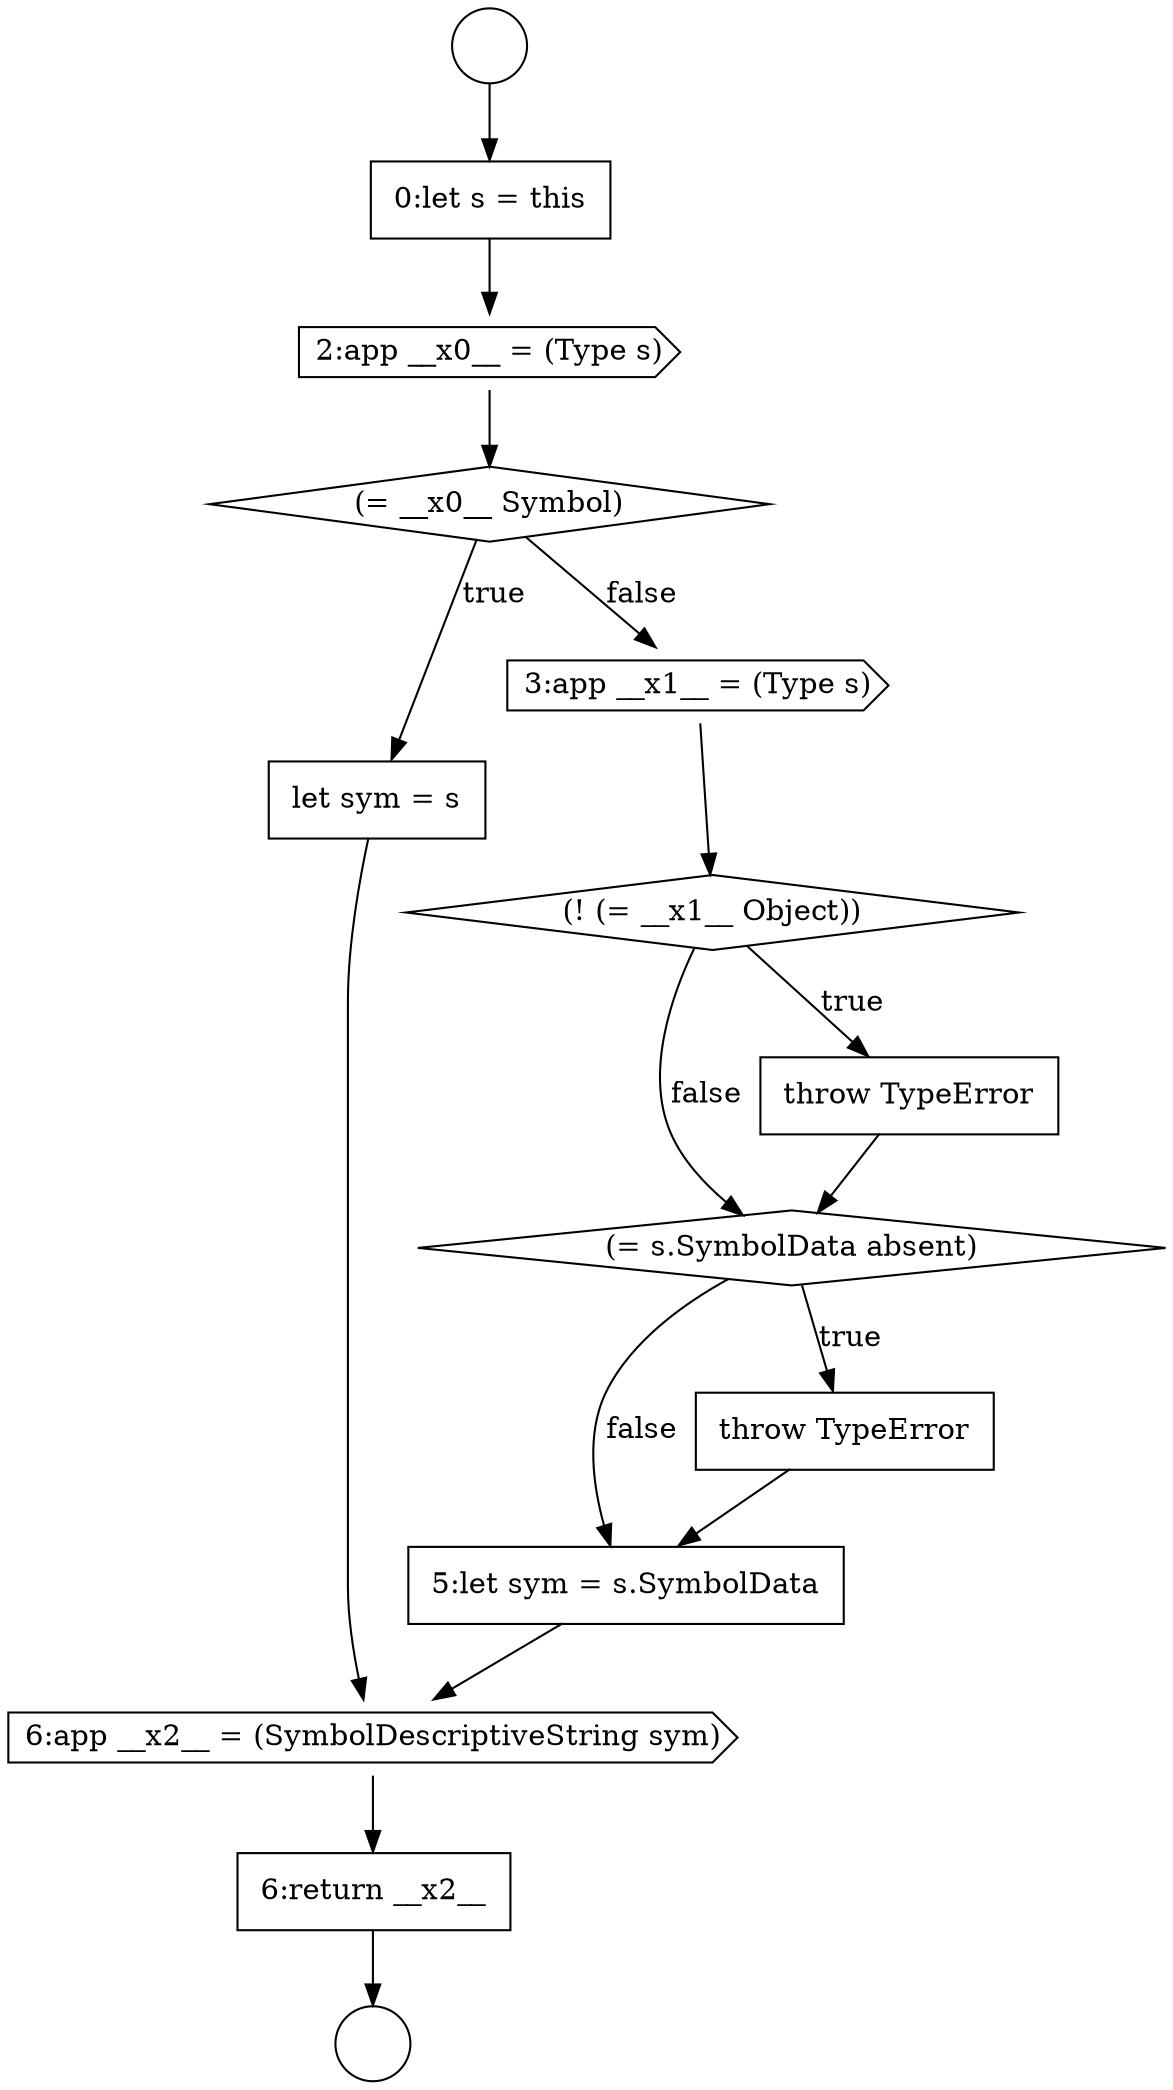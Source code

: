 digraph {
  node10772 [shape=none, margin=0, label=<<font color="black">
    <table border="0" cellborder="1" cellspacing="0" cellpadding="10">
      <tr><td align="left">5:let sym = s.SymbolData</td></tr>
    </table>
  </font>> color="black" fillcolor="white" style=filled]
  node10764 [shape=cds, label=<<font color="black">2:app __x0__ = (Type s)</font>> color="black" fillcolor="white" style=filled]
  node10765 [shape=diamond, label=<<font color="black">(= __x0__ Symbol)</font>> color="black" fillcolor="white" style=filled]
  node10771 [shape=none, margin=0, label=<<font color="black">
    <table border="0" cellborder="1" cellspacing="0" cellpadding="10">
      <tr><td align="left">throw TypeError</td></tr>
    </table>
  </font>> color="black" fillcolor="white" style=filled]
  node10761 [shape=circle label=" " color="black" fillcolor="white" style=filled]
  node10770 [shape=diamond, label=<<font color="black">(= s.SymbolData absent)</font>> color="black" fillcolor="white" style=filled]
  node10766 [shape=none, margin=0, label=<<font color="black">
    <table border="0" cellborder="1" cellspacing="0" cellpadding="10">
      <tr><td align="left">let sym = s</td></tr>
    </table>
  </font>> color="black" fillcolor="white" style=filled]
  node10762 [shape=circle label=" " color="black" fillcolor="white" style=filled]
  node10769 [shape=none, margin=0, label=<<font color="black">
    <table border="0" cellborder="1" cellspacing="0" cellpadding="10">
      <tr><td align="left">throw TypeError</td></tr>
    </table>
  </font>> color="black" fillcolor="white" style=filled]
  node10773 [shape=cds, label=<<font color="black">6:app __x2__ = (SymbolDescriptiveString sym)</font>> color="black" fillcolor="white" style=filled]
  node10767 [shape=cds, label=<<font color="black">3:app __x1__ = (Type s)</font>> color="black" fillcolor="white" style=filled]
  node10774 [shape=none, margin=0, label=<<font color="black">
    <table border="0" cellborder="1" cellspacing="0" cellpadding="10">
      <tr><td align="left">6:return __x2__</td></tr>
    </table>
  </font>> color="black" fillcolor="white" style=filled]
  node10763 [shape=none, margin=0, label=<<font color="black">
    <table border="0" cellborder="1" cellspacing="0" cellpadding="10">
      <tr><td align="left">0:let s = this</td></tr>
    </table>
  </font>> color="black" fillcolor="white" style=filled]
  node10768 [shape=diamond, label=<<font color="black">(! (= __x1__ Object))</font>> color="black" fillcolor="white" style=filled]
  node10763 -> node10764 [ color="black"]
  node10761 -> node10763 [ color="black"]
  node10768 -> node10769 [label=<<font color="black">true</font>> color="black"]
  node10768 -> node10770 [label=<<font color="black">false</font>> color="black"]
  node10773 -> node10774 [ color="black"]
  node10766 -> node10773 [ color="black"]
  node10774 -> node10762 [ color="black"]
  node10764 -> node10765 [ color="black"]
  node10769 -> node10770 [ color="black"]
  node10771 -> node10772 [ color="black"]
  node10767 -> node10768 [ color="black"]
  node10770 -> node10771 [label=<<font color="black">true</font>> color="black"]
  node10770 -> node10772 [label=<<font color="black">false</font>> color="black"]
  node10765 -> node10766 [label=<<font color="black">true</font>> color="black"]
  node10765 -> node10767 [label=<<font color="black">false</font>> color="black"]
  node10772 -> node10773 [ color="black"]
}
